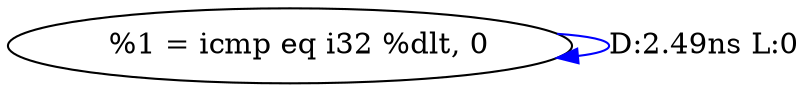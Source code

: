 digraph {
Node0x3f0fdd0[label="  %1 = icmp eq i32 %dlt, 0"];
Node0x3f0fdd0 -> Node0x3f0fdd0[label="D:2.49ns L:0",color=blue];
}
